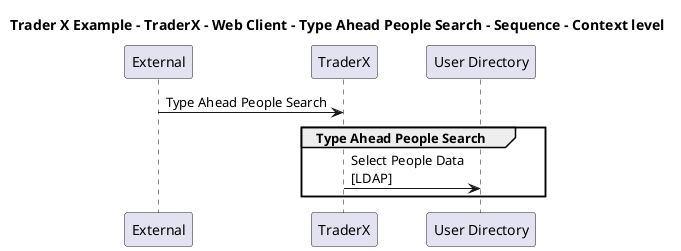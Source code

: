 @startuml

title Trader X Example - TraderX - Web Client - Type Ahead People Search - Sequence - Context level

participant "External" as C4InterFlow.SoftwareSystems.ExternalSystem
participant "TraderX" as TraderXExample.SoftwareSystems.TraderX
participant "User Directory" as TraderXExample.SoftwareSystems.UserDirectory

C4InterFlow.SoftwareSystems.ExternalSystem -> TraderXExample.SoftwareSystems.TraderX : Type Ahead People Search
group Type Ahead People Search
TraderXExample.SoftwareSystems.TraderX -> TraderXExample.SoftwareSystems.UserDirectory : Select People Data\n[LDAP]
end


@enduml
